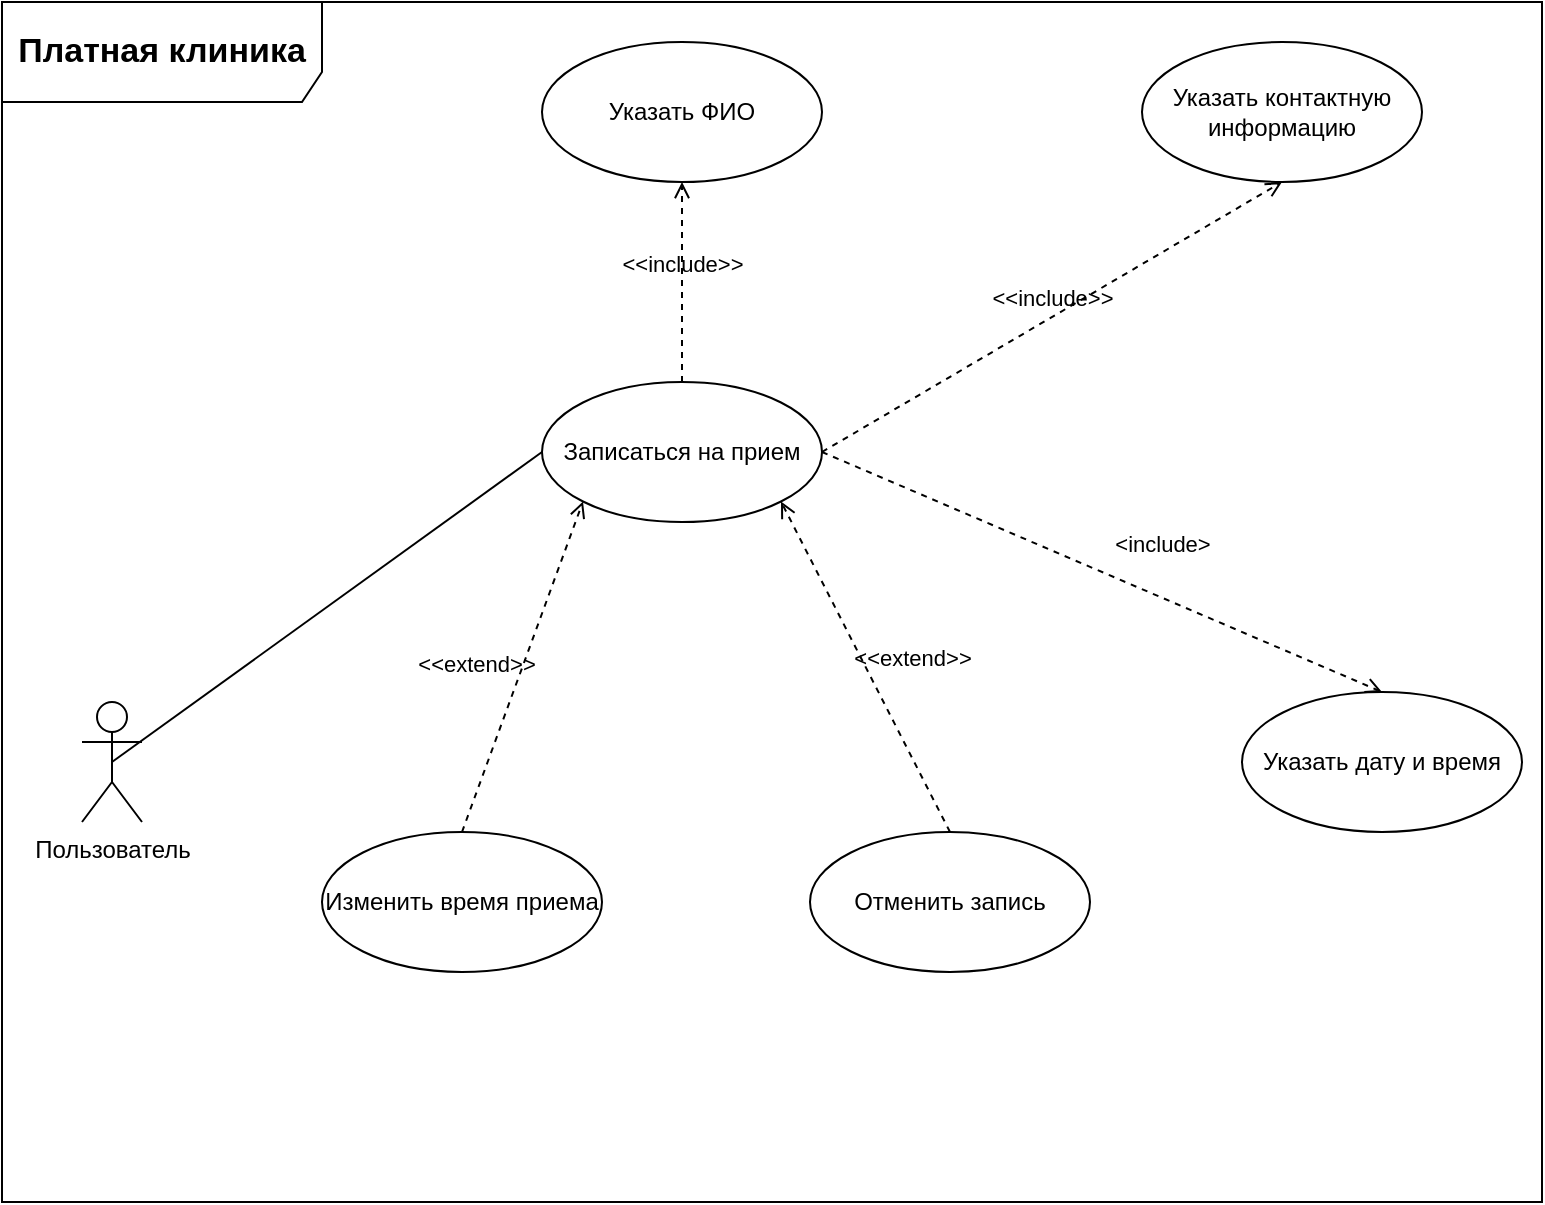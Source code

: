 <mxfile version="24.8.4">
  <diagram name="Страница — 1" id="pbncAWDDMC6TtrEAsIFo">
    <mxGraphModel dx="1379" dy="1915" grid="1" gridSize="10" guides="1" tooltips="1" connect="1" arrows="1" fold="1" page="1" pageScale="1" pageWidth="827" pageHeight="1169" math="0" shadow="0">
      <root>
        <mxCell id="0" />
        <mxCell id="1" parent="0" />
        <mxCell id="VY0-lYa5nYENoXgzE-pr-11" style="rounded=0;orthogonalLoop=1;jettySize=auto;html=1;exitX=0.5;exitY=0.5;exitDx=0;exitDy=0;exitPerimeter=0;entryX=0;entryY=0.5;entryDx=0;entryDy=0;endArrow=none;endFill=0;" parent="1" source="VY0-lYa5nYENoXgzE-pr-1" target="VY0-lYa5nYENoXgzE-pr-10" edge="1">
          <mxGeometry relative="1" as="geometry" />
        </mxCell>
        <mxCell id="VY0-lYa5nYENoXgzE-pr-1" value="Пользователь" style="shape=umlActor;verticalLabelPosition=bottom;verticalAlign=top;html=1;" parent="1" vertex="1">
          <mxGeometry x="50" y="260" width="30" height="60" as="geometry" />
        </mxCell>
        <mxCell id="VY0-lYa5nYENoXgzE-pr-7" value="Изменить время приема" style="ellipse;whiteSpace=wrap;html=1;" parent="1" vertex="1">
          <mxGeometry x="170" y="325" width="140" height="70" as="geometry" />
        </mxCell>
        <mxCell id="VY0-lYa5nYENoXgzE-pr-9" value="Отменить запись" style="ellipse;whiteSpace=wrap;html=1;" parent="1" vertex="1">
          <mxGeometry x="414" y="325" width="140" height="70" as="geometry" />
        </mxCell>
        <mxCell id="VY0-lYa5nYENoXgzE-pr-10" value="Записаться на прием" style="ellipse;whiteSpace=wrap;html=1;" parent="1" vertex="1">
          <mxGeometry x="280" y="100" width="140" height="70" as="geometry" />
        </mxCell>
        <mxCell id="VY0-lYa5nYENoXgzE-pr-14" value="Указать дату и время" style="ellipse;whiteSpace=wrap;html=1;" parent="1" vertex="1">
          <mxGeometry x="630" y="255" width="140" height="70" as="geometry" />
        </mxCell>
        <mxCell id="VY0-lYa5nYENoXgzE-pr-15" value="Указать контактную информацию" style="ellipse;whiteSpace=wrap;html=1;" parent="1" vertex="1">
          <mxGeometry x="580" y="-70" width="140" height="70" as="geometry" />
        </mxCell>
        <mxCell id="VY0-lYa5nYENoXgzE-pr-16" value="Указать ФИО" style="ellipse;whiteSpace=wrap;html=1;" parent="1" vertex="1">
          <mxGeometry x="280" y="-70" width="140" height="70" as="geometry" />
        </mxCell>
        <mxCell id="VY0-lYa5nYENoXgzE-pr-17" value="&amp;lt;&amp;lt;include&amp;gt;&amp;gt;" style="html=1;verticalAlign=bottom;labelBackgroundColor=none;endArrow=open;endFill=0;dashed=1;rounded=0;exitX=0.5;exitY=0;exitDx=0;exitDy=0;entryX=0.5;entryY=1;entryDx=0;entryDy=0;" parent="1" source="VY0-lYa5nYENoXgzE-pr-10" target="VY0-lYa5nYENoXgzE-pr-16" edge="1">
          <mxGeometry width="160" relative="1" as="geometry">
            <mxPoint x="570" y="250" as="sourcePoint" />
            <mxPoint x="730" y="250" as="targetPoint" />
          </mxGeometry>
        </mxCell>
        <mxCell id="VY0-lYa5nYENoXgzE-pr-18" value="&amp;lt;&amp;lt;include&amp;gt;&amp;gt;" style="html=1;verticalAlign=bottom;labelBackgroundColor=none;endArrow=open;endFill=0;dashed=1;rounded=0;exitX=1;exitY=0.5;exitDx=0;exitDy=0;entryX=0.5;entryY=1;entryDx=0;entryDy=0;" parent="1" source="VY0-lYa5nYENoXgzE-pr-10" target="VY0-lYa5nYENoXgzE-pr-15" edge="1">
          <mxGeometry width="160" relative="1" as="geometry">
            <mxPoint x="450" y="55" as="sourcePoint" />
            <mxPoint x="760" y="170" as="targetPoint" />
          </mxGeometry>
        </mxCell>
        <mxCell id="VY0-lYa5nYENoXgzE-pr-19" value="&amp;lt;include&amp;gt;" style="html=1;verticalAlign=bottom;labelBackgroundColor=none;endArrow=open;endFill=0;dashed=1;rounded=0;exitX=1;exitY=0.5;exitDx=0;exitDy=0;entryX=0.5;entryY=0;entryDx=0;entryDy=0;" parent="1" source="VY0-lYa5nYENoXgzE-pr-10" target="VY0-lYa5nYENoXgzE-pr-14" edge="1">
          <mxGeometry x="0.168" y="16" width="160" relative="1" as="geometry">
            <mxPoint x="570" y="250" as="sourcePoint" />
            <mxPoint x="730" y="250" as="targetPoint" />
            <mxPoint as="offset" />
          </mxGeometry>
        </mxCell>
        <mxCell id="TTHIG_3XPp4bshp8zU1E-1" style="edgeStyle=orthogonalEdgeStyle;rounded=0;orthogonalLoop=1;jettySize=auto;html=1;exitX=0.5;exitY=1;exitDx=0;exitDy=0;" parent="1" source="VY0-lYa5nYENoXgzE-pr-9" target="VY0-lYa5nYENoXgzE-pr-9" edge="1">
          <mxGeometry relative="1" as="geometry" />
        </mxCell>
        <mxCell id="TTHIG_3XPp4bshp8zU1E-3" value="&amp;lt;&amp;lt;extend&amp;gt;&amp;gt;" style="html=1;verticalAlign=bottom;labelBackgroundColor=none;endArrow=open;endFill=0;dashed=1;rounded=0;exitX=0.5;exitY=0;exitDx=0;exitDy=0;entryX=0;entryY=1;entryDx=0;entryDy=0;" parent="1" source="VY0-lYa5nYENoXgzE-pr-7" target="VY0-lYa5nYENoXgzE-pr-10" edge="1">
          <mxGeometry x="-0.174" y="19" width="160" relative="1" as="geometry">
            <mxPoint x="350" y="230" as="sourcePoint" />
            <mxPoint x="510" y="230" as="targetPoint" />
            <mxPoint as="offset" />
          </mxGeometry>
        </mxCell>
        <mxCell id="TTHIG_3XPp4bshp8zU1E-4" value="&amp;lt;&amp;lt;extend&amp;gt;&amp;gt;" style="html=1;verticalAlign=bottom;labelBackgroundColor=none;endArrow=open;endFill=0;dashed=1;rounded=0;exitX=0.5;exitY=0;exitDx=0;exitDy=0;entryX=1;entryY=1;entryDx=0;entryDy=0;" parent="1" source="VY0-lYa5nYENoXgzE-pr-9" target="VY0-lYa5nYENoXgzE-pr-10" edge="1">
          <mxGeometry x="-0.16" y="-18" width="160" relative="1" as="geometry">
            <mxPoint x="350" y="230" as="sourcePoint" />
            <mxPoint x="350" y="170" as="targetPoint" />
            <mxPoint as="offset" />
          </mxGeometry>
        </mxCell>
        <mxCell id="Pp4LqbsjQR8Xa_Yut2Ry-1" value="&lt;font style=&quot;font-size: 17px;&quot;&gt;&lt;b&gt;Платная клиника&lt;/b&gt;&lt;/font&gt;" style="shape=umlFrame;whiteSpace=wrap;html=1;pointerEvents=0;width=160;height=50;" parent="1" vertex="1">
          <mxGeometry x="10" y="-90" width="770" height="600" as="geometry" />
        </mxCell>
      </root>
    </mxGraphModel>
  </diagram>
</mxfile>
